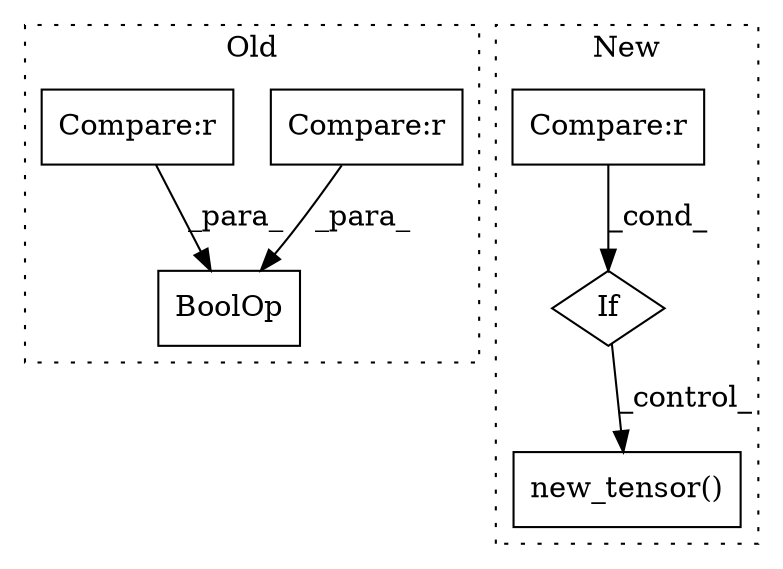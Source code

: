 digraph G {
subgraph cluster0 {
1 [label="BoolOp" a="72" s="6007" l="45" shape="box"];
5 [label="Compare:r" a="40" s="6008" l="20" shape="box"];
6 [label="Compare:r" a="40" s="6032" l="19" shape="box"];
label = "Old";
style="dotted";
}
subgraph cluster1 {
2 [label="new_tensor()" a="75" s="6629,6658" l="17,1" shape="box"];
3 [label="If" a="96" s="6351" l="3" shape="diamond"];
4 [label="Compare:r" a="40" s="6354" l="20" shape="box"];
label = "New";
style="dotted";
}
3 -> 2 [label="_control_"];
4 -> 3 [label="_cond_"];
5 -> 1 [label="_para_"];
6 -> 1 [label="_para_"];
}